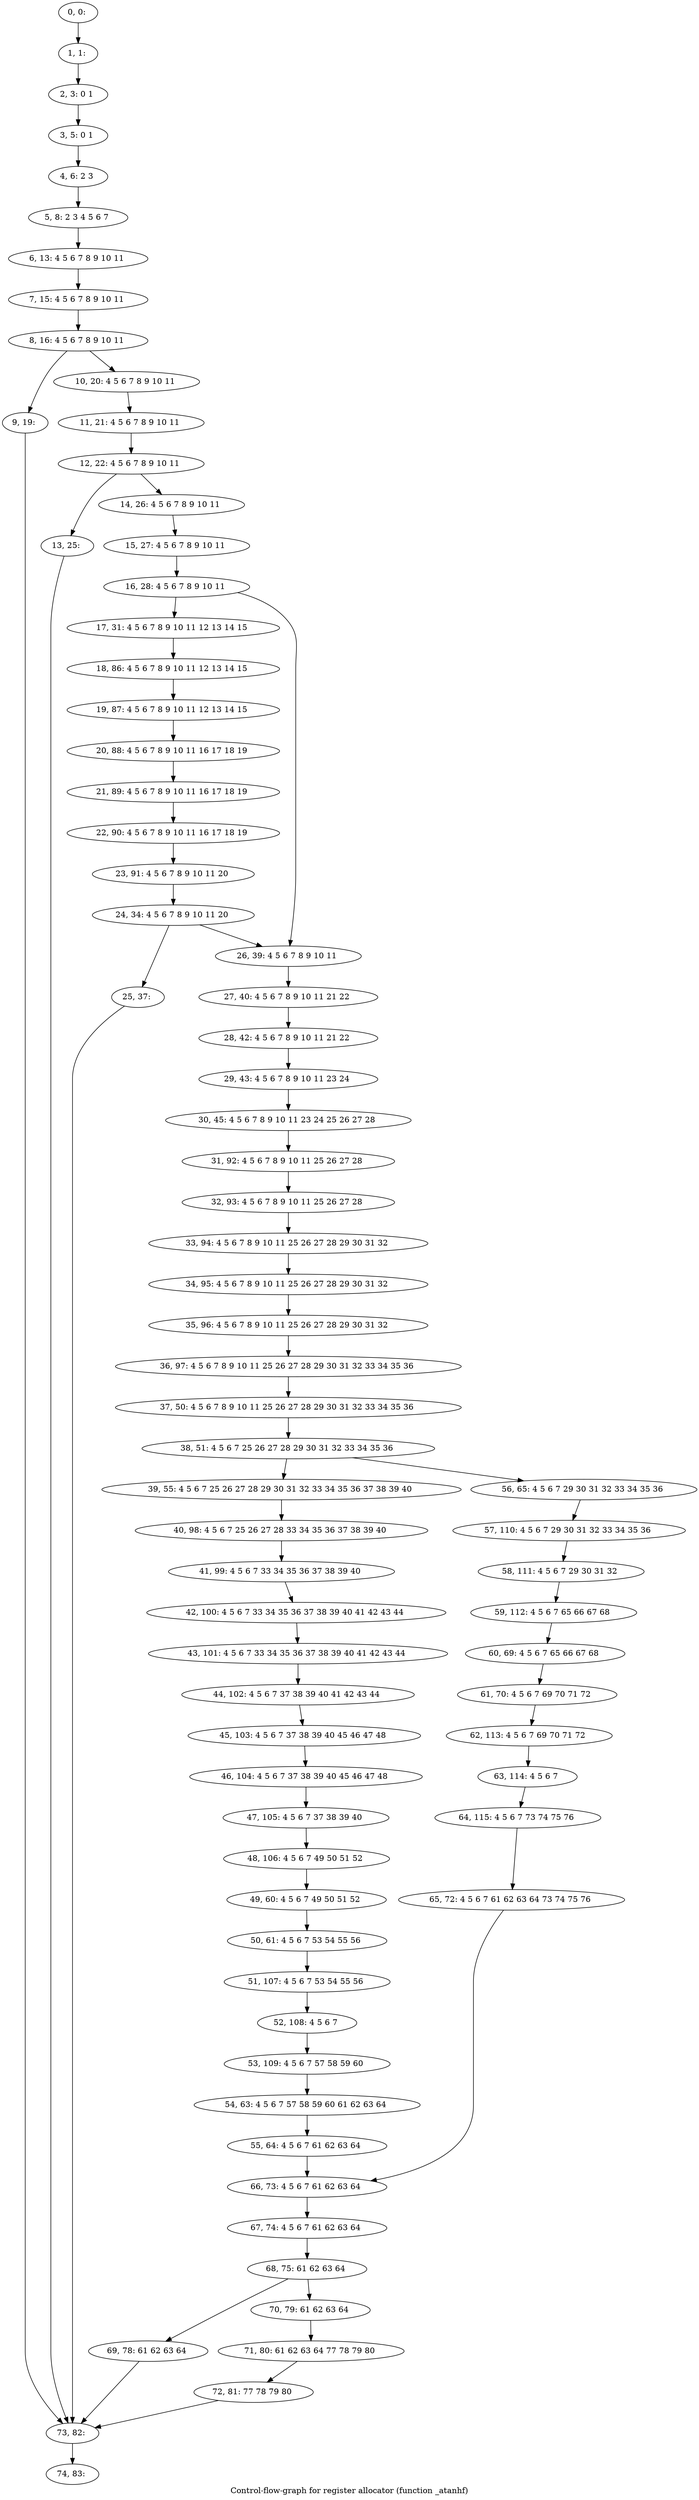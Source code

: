 digraph G {
graph [label="Control-flow-graph for register allocator (function _atanhf)"]
0[label="0, 0: "];
1[label="1, 1: "];
2[label="2, 3: 0 1 "];
3[label="3, 5: 0 1 "];
4[label="4, 6: 2 3 "];
5[label="5, 8: 2 3 4 5 6 7 "];
6[label="6, 13: 4 5 6 7 8 9 10 11 "];
7[label="7, 15: 4 5 6 7 8 9 10 11 "];
8[label="8, 16: 4 5 6 7 8 9 10 11 "];
9[label="9, 19: "];
10[label="10, 20: 4 5 6 7 8 9 10 11 "];
11[label="11, 21: 4 5 6 7 8 9 10 11 "];
12[label="12, 22: 4 5 6 7 8 9 10 11 "];
13[label="13, 25: "];
14[label="14, 26: 4 5 6 7 8 9 10 11 "];
15[label="15, 27: 4 5 6 7 8 9 10 11 "];
16[label="16, 28: 4 5 6 7 8 9 10 11 "];
17[label="17, 31: 4 5 6 7 8 9 10 11 12 13 14 15 "];
18[label="18, 86: 4 5 6 7 8 9 10 11 12 13 14 15 "];
19[label="19, 87: 4 5 6 7 8 9 10 11 12 13 14 15 "];
20[label="20, 88: 4 5 6 7 8 9 10 11 16 17 18 19 "];
21[label="21, 89: 4 5 6 7 8 9 10 11 16 17 18 19 "];
22[label="22, 90: 4 5 6 7 8 9 10 11 16 17 18 19 "];
23[label="23, 91: 4 5 6 7 8 9 10 11 20 "];
24[label="24, 34: 4 5 6 7 8 9 10 11 20 "];
25[label="25, 37: "];
26[label="26, 39: 4 5 6 7 8 9 10 11 "];
27[label="27, 40: 4 5 6 7 8 9 10 11 21 22 "];
28[label="28, 42: 4 5 6 7 8 9 10 11 21 22 "];
29[label="29, 43: 4 5 6 7 8 9 10 11 23 24 "];
30[label="30, 45: 4 5 6 7 8 9 10 11 23 24 25 26 27 28 "];
31[label="31, 92: 4 5 6 7 8 9 10 11 25 26 27 28 "];
32[label="32, 93: 4 5 6 7 8 9 10 11 25 26 27 28 "];
33[label="33, 94: 4 5 6 7 8 9 10 11 25 26 27 28 29 30 31 32 "];
34[label="34, 95: 4 5 6 7 8 9 10 11 25 26 27 28 29 30 31 32 "];
35[label="35, 96: 4 5 6 7 8 9 10 11 25 26 27 28 29 30 31 32 "];
36[label="36, 97: 4 5 6 7 8 9 10 11 25 26 27 28 29 30 31 32 33 34 35 36 "];
37[label="37, 50: 4 5 6 7 8 9 10 11 25 26 27 28 29 30 31 32 33 34 35 36 "];
38[label="38, 51: 4 5 6 7 25 26 27 28 29 30 31 32 33 34 35 36 "];
39[label="39, 55: 4 5 6 7 25 26 27 28 29 30 31 32 33 34 35 36 37 38 39 40 "];
40[label="40, 98: 4 5 6 7 25 26 27 28 33 34 35 36 37 38 39 40 "];
41[label="41, 99: 4 5 6 7 33 34 35 36 37 38 39 40 "];
42[label="42, 100: 4 5 6 7 33 34 35 36 37 38 39 40 41 42 43 44 "];
43[label="43, 101: 4 5 6 7 33 34 35 36 37 38 39 40 41 42 43 44 "];
44[label="44, 102: 4 5 6 7 37 38 39 40 41 42 43 44 "];
45[label="45, 103: 4 5 6 7 37 38 39 40 45 46 47 48 "];
46[label="46, 104: 4 5 6 7 37 38 39 40 45 46 47 48 "];
47[label="47, 105: 4 5 6 7 37 38 39 40 "];
48[label="48, 106: 4 5 6 7 49 50 51 52 "];
49[label="49, 60: 4 5 6 7 49 50 51 52 "];
50[label="50, 61: 4 5 6 7 53 54 55 56 "];
51[label="51, 107: 4 5 6 7 53 54 55 56 "];
52[label="52, 108: 4 5 6 7 "];
53[label="53, 109: 4 5 6 7 57 58 59 60 "];
54[label="54, 63: 4 5 6 7 57 58 59 60 61 62 63 64 "];
55[label="55, 64: 4 5 6 7 61 62 63 64 "];
56[label="56, 65: 4 5 6 7 29 30 31 32 33 34 35 36 "];
57[label="57, 110: 4 5 6 7 29 30 31 32 33 34 35 36 "];
58[label="58, 111: 4 5 6 7 29 30 31 32 "];
59[label="59, 112: 4 5 6 7 65 66 67 68 "];
60[label="60, 69: 4 5 6 7 65 66 67 68 "];
61[label="61, 70: 4 5 6 7 69 70 71 72 "];
62[label="62, 113: 4 5 6 7 69 70 71 72 "];
63[label="63, 114: 4 5 6 7 "];
64[label="64, 115: 4 5 6 7 73 74 75 76 "];
65[label="65, 72: 4 5 6 7 61 62 63 64 73 74 75 76 "];
66[label="66, 73: 4 5 6 7 61 62 63 64 "];
67[label="67, 74: 4 5 6 7 61 62 63 64 "];
68[label="68, 75: 61 62 63 64 "];
69[label="69, 78: 61 62 63 64 "];
70[label="70, 79: 61 62 63 64 "];
71[label="71, 80: 61 62 63 64 77 78 79 80 "];
72[label="72, 81: 77 78 79 80 "];
73[label="73, 82: "];
74[label="74, 83: "];
0->1 ;
1->2 ;
2->3 ;
3->4 ;
4->5 ;
5->6 ;
6->7 ;
7->8 ;
8->9 ;
8->10 ;
9->73 ;
10->11 ;
11->12 ;
12->13 ;
12->14 ;
13->73 ;
14->15 ;
15->16 ;
16->17 ;
16->26 ;
17->18 ;
18->19 ;
19->20 ;
20->21 ;
21->22 ;
22->23 ;
23->24 ;
24->25 ;
24->26 ;
25->73 ;
26->27 ;
27->28 ;
28->29 ;
29->30 ;
30->31 ;
31->32 ;
32->33 ;
33->34 ;
34->35 ;
35->36 ;
36->37 ;
37->38 ;
38->39 ;
38->56 ;
39->40 ;
40->41 ;
41->42 ;
42->43 ;
43->44 ;
44->45 ;
45->46 ;
46->47 ;
47->48 ;
48->49 ;
49->50 ;
50->51 ;
51->52 ;
52->53 ;
53->54 ;
54->55 ;
55->66 ;
56->57 ;
57->58 ;
58->59 ;
59->60 ;
60->61 ;
61->62 ;
62->63 ;
63->64 ;
64->65 ;
65->66 ;
66->67 ;
67->68 ;
68->69 ;
68->70 ;
69->73 ;
70->71 ;
71->72 ;
72->73 ;
73->74 ;
}
